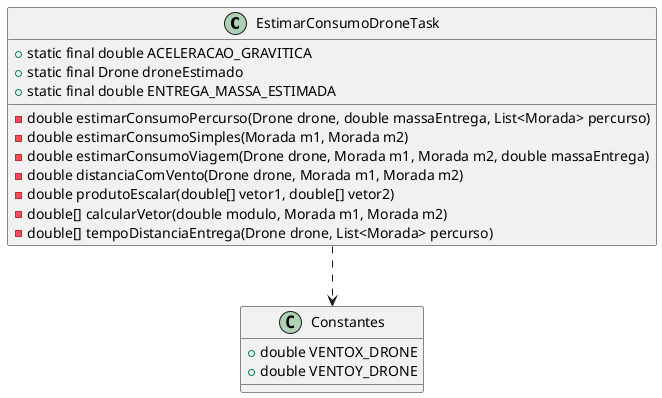 @startuml
class EstimarConsumoDroneTask {
    +static final double ACELERACAO_GRAVITICA
    +static final Drone droneEstimado
    +static final double ENTREGA_MASSA_ESTIMADA

    -double estimarConsumoPercurso(Drone drone, double massaEntrega, List<Morada> percurso)
    -double estimarConsumoSimples(Morada m1, Morada m2)
    -double estimarConsumoViagem(Drone drone, Morada m1, Morada m2, double massaEntrega)
    -double distanciaComVento(Drone drone, Morada m1, Morada m2)
    -double produtoEscalar(double[] vetor1, double[] vetor2)
    -double[] calcularVetor(double modulo, Morada m1, Morada m2)
    -double[] tempoDistanciaEntrega(Drone drone, List<Morada> percurso)
}

class Constantes {
    +double VENTOX_DRONE
    +double VENTOY_DRONE
}

EstimarConsumoDroneTask ..> Constantes

@enduml